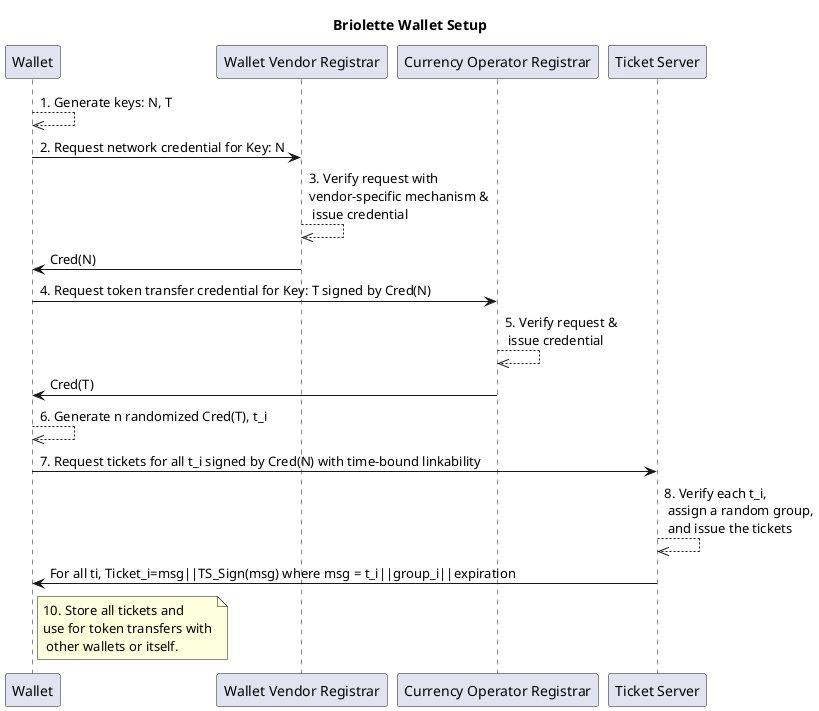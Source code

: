 @startuml
title
 Briolette Wallet Setup
end title

participant "Wallet" as W
participant "Wallet Vendor Registrar" as B
participant "Currency Operator Registrar" as A
participant "Ticket Server" as D

W-->>W: 1. Generate keys: N, T
W->B: 2. Request network credential for Key: N
B-->>B: 3. Verify request with \nvendor-specific mechanism &\n issue credential
B->W: Cred(N)
W->A: 4. Request token transfer credential for Key: T signed by Cred(N)
A-->>A: 5. Verify request &\n issue credential
A->W: Cred(T)
W-->>W: 6. Generate n randomized Cred(T), t_i
W->D: 7. Request tickets for all t_i signed by Cred(N) with time-bound linkability
D-->>D: 8. Verify each t_i,\n assign a random group,\n and issue the tickets
D->W: For all ti, Ticket_i=msg||TS_Sign(msg) where msg = t_i||group_i||expiration
Note right of W: 10. Store all tickets and \nuse for token transfers with\n other wallets or itself.

@enduml
